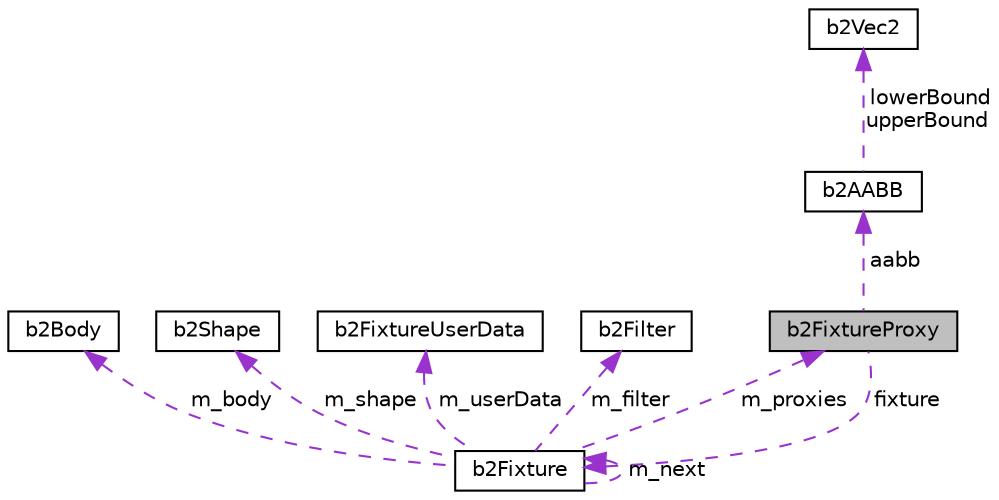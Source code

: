 digraph "b2FixtureProxy"
{
 // LATEX_PDF_SIZE
  edge [fontname="Helvetica",fontsize="10",labelfontname="Helvetica",labelfontsize="10"];
  node [fontname="Helvetica",fontsize="10",shape=record];
  Node1 [label="b2FixtureProxy",height=0.2,width=0.4,color="black", fillcolor="grey75", style="filled", fontcolor="black",tooltip="This proxy is used internally to connect fixtures to the broad-phase."];
  Node2 -> Node1 [dir="back",color="darkorchid3",fontsize="10",style="dashed",label=" aabb" ,fontname="Helvetica"];
  Node2 [label="b2AABB",height=0.2,width=0.4,color="black", fillcolor="white", style="filled",URL="$structb2AABB.html",tooltip="An axis aligned bounding box."];
  Node3 -> Node2 [dir="back",color="darkorchid3",fontsize="10",style="dashed",label=" lowerBound\nupperBound" ,fontname="Helvetica"];
  Node3 [label="b2Vec2",height=0.2,width=0.4,color="black", fillcolor="white", style="filled",URL="$structb2Vec2.html",tooltip="A 2D column vector."];
  Node4 -> Node1 [dir="back",color="darkorchid3",fontsize="10",style="dashed",label=" fixture" ,fontname="Helvetica"];
  Node4 [label="b2Fixture",height=0.2,width=0.4,color="black", fillcolor="white", style="filled",URL="$classb2Fixture.html",tooltip=" "];
  Node5 -> Node4 [dir="back",color="darkorchid3",fontsize="10",style="dashed",label=" m_body" ,fontname="Helvetica"];
  Node5 [label="b2Body",height=0.2,width=0.4,color="black", fillcolor="white", style="filled",URL="$classb2Body.html",tooltip="A rigid body. These are created via b2World::CreateBody."];
  Node1 -> Node4 [dir="back",color="darkorchid3",fontsize="10",style="dashed",label=" m_proxies" ,fontname="Helvetica"];
  Node6 -> Node4 [dir="back",color="darkorchid3",fontsize="10",style="dashed",label=" m_shape" ,fontname="Helvetica"];
  Node6 [label="b2Shape",height=0.2,width=0.4,color="black", fillcolor="white", style="filled",URL="$classb2Shape.html",tooltip=" "];
  Node7 -> Node4 [dir="back",color="darkorchid3",fontsize="10",style="dashed",label=" m_userData" ,fontname="Helvetica"];
  Node7 [label="b2FixtureUserData",height=0.2,width=0.4,color="black", fillcolor="white", style="filled",URL="$structb2FixtureUserData.html",tooltip="You can define this to inject whatever data you want in b2Fixture."];
  Node8 -> Node4 [dir="back",color="darkorchid3",fontsize="10",style="dashed",label=" m_filter" ,fontname="Helvetica"];
  Node8 [label="b2Filter",height=0.2,width=0.4,color="black", fillcolor="white", style="filled",URL="$structb2Filter.html",tooltip="This holds contact filtering data."];
  Node4 -> Node4 [dir="back",color="darkorchid3",fontsize="10",style="dashed",label=" m_next" ,fontname="Helvetica"];
}
